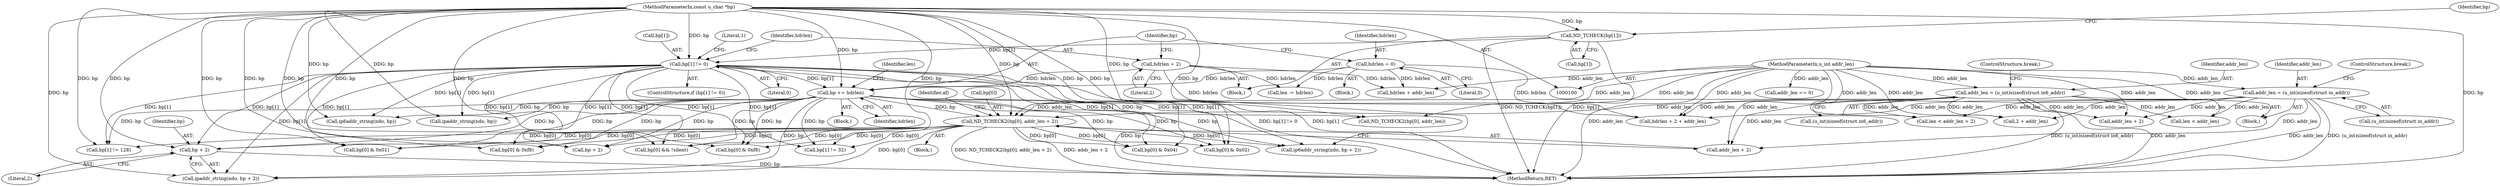 digraph "0_tcpdump_5dc1860d8267b1e0cb78c9ffa2a40bea2fdb3ddc_3@pointer" {
"1000277" [label="(Call,bp + 2)"];
"1000156" [label="(Call,bp[1] != 0)"];
"1000120" [label="(Call,ND_TCHECK(bp[1]))"];
"1000102" [label="(MethodParameterIn,const u_char *bp)"];
"1000254" [label="(Call,ND_TCHECK2(bp[0], addr_len + 2))"];
"1000188" [label="(Call,bp += hdrlen)"];
"1000185" [label="(Call,hdrlen = 0)"];
"1000164" [label="(Call,hdrlen = 2)"];
"1000105" [label="(MethodParameterIn,u_int addr_len)"];
"1000133" [label="(Call,addr_len = (u_int)sizeof(struct in_addr))"];
"1000144" [label="(Call,addr_len = (u_int)sizeof(struct in6_addr))"];
"1000258" [label="(Call,addr_len + 2)"];
"1000133" [label="(Call,addr_len = (u_int)sizeof(struct in_addr))"];
"1000367" [label="(Call,bp[0] & 0x02)"];
"1000155" [label="(ControlStructure,if (bp[1] != 0))"];
"1000238" [label="(Call,ip6addr_string(ndo, bp))"];
"1000102" [label="(MethodParameterIn,const u_char *bp)"];
"1000203" [label="(Call,ND_TCHECK2(bp[0], addr_len))"];
"1000190" [label="(Identifier,hdrlen)"];
"1000128" [label="(Block,)"];
"1000255" [label="(Call,bp[0])"];
"1000139" [label="(ControlStructure,break;)"];
"1000311" [label="(Call,bp + 2)"];
"1000192" [label="(Identifier,len)"];
"1000189" [label="(Identifier,bp)"];
"1000187" [label="(Literal,0)"];
"1000315" [label="(Call,bp[1] != 128)"];
"1000404" [label="(Call,hdrlen + 2 + addr_len)"];
"1000278" [label="(Identifier,bp)"];
"1000279" [label="(Literal,2)"];
"1000394" [label="(Call,bp[0] & 0xf8)"];
"1000145" [label="(Identifier,addr_len)"];
"1000121" [label="(Call,bp[1])"];
"1000188" [label="(Call,bp += hdrlen)"];
"1000144" [label="(Call,addr_len = (u_int)sizeof(struct in6_addr))"];
"1000168" [label="(Block,)"];
"1000146" [label="(Call,(u_int)sizeof(struct in6_addr))"];
"1000114" [label="(Block,)"];
"1000135" [label="(Call,(u_int)sizeof(struct in_addr))"];
"1000275" [label="(Call,ipaddr_string(ndo, bp + 2))"];
"1000156" [label="(Call,bp[1] != 0)"];
"1000263" [label="(Identifier,af)"];
"1000406" [label="(Call,2 + addr_len)"];
"1000242" [label="(Call,hdrlen + addr_len)"];
"1000163" [label="(Literal,1)"];
"1000164" [label="(Call,hdrlen = 2)"];
"1000358" [label="(Call,bp[0] & 0x04)"];
"1000196" [label="(Block,)"];
"1000186" [label="(Identifier,hdrlen)"];
"1000250" [label="(Call,addr_len + 2)"];
"1000160" [label="(Literal,0)"];
"1000417" [label="(MethodReturn,RET)"];
"1000329" [label="(Call,bp[0] && !silent)"];
"1000185" [label="(Call,hdrlen = 0)"];
"1000199" [label="(Call,len < addr_len)"];
"1000254" [label="(Call,ND_TCHECK2(bp[0], addr_len + 2))"];
"1000165" [label="(Identifier,hdrlen)"];
"1000166" [label="(Literal,2)"];
"1000277" [label="(Call,bp + 2)"];
"1000281" [label="(Call,bp[1] != 32)"];
"1000221" [label="(Call,ipaddr_string(ndo, bp))"];
"1000191" [label="(Call,len -= hdrlen)"];
"1000309" [label="(Call,ip6addr_string(ndo, bp + 2))"];
"1000107" [label="(Block,)"];
"1000157" [label="(Call,bp[1])"];
"1000111" [label="(Call,addr_len == 0)"];
"1000150" [label="(ControlStructure,break;)"];
"1000120" [label="(Call,ND_TCHECK(bp[1]))"];
"1000375" [label="(Call,bp[0] & 0x01)"];
"1000383" [label="(Call,bp[0] & 0xf8)"];
"1000134" [label="(Identifier,addr_len)"];
"1000105" [label="(MethodParameterIn,u_int addr_len)"];
"1000248" [label="(Call,len < addr_len + 2)"];
"1000126" [label="(Identifier,bp)"];
"1000277" -> "1000275"  [label="AST: "];
"1000277" -> "1000279"  [label="CFG: "];
"1000278" -> "1000277"  [label="AST: "];
"1000279" -> "1000277"  [label="AST: "];
"1000275" -> "1000277"  [label="CFG: "];
"1000277" -> "1000417"  [label="DDG: bp"];
"1000156" -> "1000277"  [label="DDG: bp[1]"];
"1000254" -> "1000277"  [label="DDG: bp[0]"];
"1000188" -> "1000277"  [label="DDG: bp"];
"1000102" -> "1000277"  [label="DDG: bp"];
"1000156" -> "1000155"  [label="AST: "];
"1000156" -> "1000160"  [label="CFG: "];
"1000157" -> "1000156"  [label="AST: "];
"1000160" -> "1000156"  [label="AST: "];
"1000163" -> "1000156"  [label="CFG: "];
"1000165" -> "1000156"  [label="CFG: "];
"1000156" -> "1000417"  [label="DDG: bp[1]"];
"1000156" -> "1000417"  [label="DDG: bp[1] != 0"];
"1000120" -> "1000156"  [label="DDG: bp[1]"];
"1000102" -> "1000156"  [label="DDG: bp"];
"1000156" -> "1000188"  [label="DDG: bp[1]"];
"1000156" -> "1000221"  [label="DDG: bp[1]"];
"1000156" -> "1000238"  [label="DDG: bp[1]"];
"1000156" -> "1000275"  [label="DDG: bp[1]"];
"1000156" -> "1000281"  [label="DDG: bp[1]"];
"1000156" -> "1000309"  [label="DDG: bp[1]"];
"1000156" -> "1000311"  [label="DDG: bp[1]"];
"1000156" -> "1000315"  [label="DDG: bp[1]"];
"1000156" -> "1000329"  [label="DDG: bp[1]"];
"1000156" -> "1000358"  [label="DDG: bp[1]"];
"1000156" -> "1000367"  [label="DDG: bp[1]"];
"1000156" -> "1000375"  [label="DDG: bp[1]"];
"1000156" -> "1000383"  [label="DDG: bp[1]"];
"1000156" -> "1000394"  [label="DDG: bp[1]"];
"1000120" -> "1000114"  [label="AST: "];
"1000120" -> "1000121"  [label="CFG: "];
"1000121" -> "1000120"  [label="AST: "];
"1000126" -> "1000120"  [label="CFG: "];
"1000120" -> "1000417"  [label="DDG: bp[1]"];
"1000120" -> "1000417"  [label="DDG: ND_TCHECK(bp[1])"];
"1000102" -> "1000120"  [label="DDG: bp"];
"1000102" -> "1000100"  [label="AST: "];
"1000102" -> "1000417"  [label="DDG: bp"];
"1000102" -> "1000188"  [label="DDG: bp"];
"1000102" -> "1000203"  [label="DDG: bp"];
"1000102" -> "1000221"  [label="DDG: bp"];
"1000102" -> "1000238"  [label="DDG: bp"];
"1000102" -> "1000254"  [label="DDG: bp"];
"1000102" -> "1000275"  [label="DDG: bp"];
"1000102" -> "1000281"  [label="DDG: bp"];
"1000102" -> "1000309"  [label="DDG: bp"];
"1000102" -> "1000311"  [label="DDG: bp"];
"1000102" -> "1000315"  [label="DDG: bp"];
"1000102" -> "1000329"  [label="DDG: bp"];
"1000102" -> "1000358"  [label="DDG: bp"];
"1000102" -> "1000367"  [label="DDG: bp"];
"1000102" -> "1000375"  [label="DDG: bp"];
"1000102" -> "1000383"  [label="DDG: bp"];
"1000102" -> "1000394"  [label="DDG: bp"];
"1000254" -> "1000196"  [label="AST: "];
"1000254" -> "1000258"  [label="CFG: "];
"1000255" -> "1000254"  [label="AST: "];
"1000258" -> "1000254"  [label="AST: "];
"1000263" -> "1000254"  [label="CFG: "];
"1000254" -> "1000417"  [label="DDG: ND_TCHECK2(bp[0], addr_len + 2)"];
"1000254" -> "1000417"  [label="DDG: addr_len + 2"];
"1000188" -> "1000254"  [label="DDG: bp"];
"1000105" -> "1000254"  [label="DDG: addr_len"];
"1000133" -> "1000254"  [label="DDG: addr_len"];
"1000144" -> "1000254"  [label="DDG: addr_len"];
"1000254" -> "1000275"  [label="DDG: bp[0]"];
"1000254" -> "1000281"  [label="DDG: bp[0]"];
"1000254" -> "1000309"  [label="DDG: bp[0]"];
"1000254" -> "1000311"  [label="DDG: bp[0]"];
"1000254" -> "1000315"  [label="DDG: bp[0]"];
"1000254" -> "1000329"  [label="DDG: bp[0]"];
"1000254" -> "1000358"  [label="DDG: bp[0]"];
"1000254" -> "1000367"  [label="DDG: bp[0]"];
"1000254" -> "1000375"  [label="DDG: bp[0]"];
"1000254" -> "1000383"  [label="DDG: bp[0]"];
"1000254" -> "1000394"  [label="DDG: bp[0]"];
"1000188" -> "1000107"  [label="AST: "];
"1000188" -> "1000190"  [label="CFG: "];
"1000189" -> "1000188"  [label="AST: "];
"1000190" -> "1000188"  [label="AST: "];
"1000192" -> "1000188"  [label="CFG: "];
"1000188" -> "1000417"  [label="DDG: bp"];
"1000185" -> "1000188"  [label="DDG: hdrlen"];
"1000164" -> "1000188"  [label="DDG: hdrlen"];
"1000188" -> "1000203"  [label="DDG: bp"];
"1000188" -> "1000221"  [label="DDG: bp"];
"1000188" -> "1000238"  [label="DDG: bp"];
"1000188" -> "1000275"  [label="DDG: bp"];
"1000188" -> "1000281"  [label="DDG: bp"];
"1000188" -> "1000309"  [label="DDG: bp"];
"1000188" -> "1000311"  [label="DDG: bp"];
"1000188" -> "1000315"  [label="DDG: bp"];
"1000188" -> "1000329"  [label="DDG: bp"];
"1000188" -> "1000358"  [label="DDG: bp"];
"1000188" -> "1000367"  [label="DDG: bp"];
"1000188" -> "1000375"  [label="DDG: bp"];
"1000188" -> "1000383"  [label="DDG: bp"];
"1000188" -> "1000394"  [label="DDG: bp"];
"1000185" -> "1000168"  [label="AST: "];
"1000185" -> "1000187"  [label="CFG: "];
"1000186" -> "1000185"  [label="AST: "];
"1000187" -> "1000185"  [label="AST: "];
"1000189" -> "1000185"  [label="CFG: "];
"1000185" -> "1000191"  [label="DDG: hdrlen"];
"1000185" -> "1000242"  [label="DDG: hdrlen"];
"1000185" -> "1000404"  [label="DDG: hdrlen"];
"1000164" -> "1000114"  [label="AST: "];
"1000164" -> "1000166"  [label="CFG: "];
"1000165" -> "1000164"  [label="AST: "];
"1000166" -> "1000164"  [label="AST: "];
"1000189" -> "1000164"  [label="CFG: "];
"1000164" -> "1000191"  [label="DDG: hdrlen"];
"1000164" -> "1000242"  [label="DDG: hdrlen"];
"1000164" -> "1000404"  [label="DDG: hdrlen"];
"1000105" -> "1000100"  [label="AST: "];
"1000105" -> "1000417"  [label="DDG: addr_len"];
"1000105" -> "1000111"  [label="DDG: addr_len"];
"1000105" -> "1000133"  [label="DDG: addr_len"];
"1000105" -> "1000144"  [label="DDG: addr_len"];
"1000105" -> "1000199"  [label="DDG: addr_len"];
"1000105" -> "1000203"  [label="DDG: addr_len"];
"1000105" -> "1000242"  [label="DDG: addr_len"];
"1000105" -> "1000248"  [label="DDG: addr_len"];
"1000105" -> "1000250"  [label="DDG: addr_len"];
"1000105" -> "1000258"  [label="DDG: addr_len"];
"1000105" -> "1000404"  [label="DDG: addr_len"];
"1000105" -> "1000406"  [label="DDG: addr_len"];
"1000133" -> "1000128"  [label="AST: "];
"1000133" -> "1000135"  [label="CFG: "];
"1000134" -> "1000133"  [label="AST: "];
"1000135" -> "1000133"  [label="AST: "];
"1000139" -> "1000133"  [label="CFG: "];
"1000133" -> "1000417"  [label="DDG: addr_len"];
"1000133" -> "1000417"  [label="DDG: (u_int)sizeof(struct in_addr)"];
"1000133" -> "1000199"  [label="DDG: addr_len"];
"1000133" -> "1000248"  [label="DDG: addr_len"];
"1000133" -> "1000250"  [label="DDG: addr_len"];
"1000133" -> "1000258"  [label="DDG: addr_len"];
"1000133" -> "1000404"  [label="DDG: addr_len"];
"1000133" -> "1000406"  [label="DDG: addr_len"];
"1000144" -> "1000128"  [label="AST: "];
"1000144" -> "1000146"  [label="CFG: "];
"1000145" -> "1000144"  [label="AST: "];
"1000146" -> "1000144"  [label="AST: "];
"1000150" -> "1000144"  [label="CFG: "];
"1000144" -> "1000417"  [label="DDG: addr_len"];
"1000144" -> "1000417"  [label="DDG: (u_int)sizeof(struct in6_addr)"];
"1000144" -> "1000199"  [label="DDG: addr_len"];
"1000144" -> "1000248"  [label="DDG: addr_len"];
"1000144" -> "1000250"  [label="DDG: addr_len"];
"1000144" -> "1000258"  [label="DDG: addr_len"];
"1000144" -> "1000404"  [label="DDG: addr_len"];
"1000144" -> "1000406"  [label="DDG: addr_len"];
}
